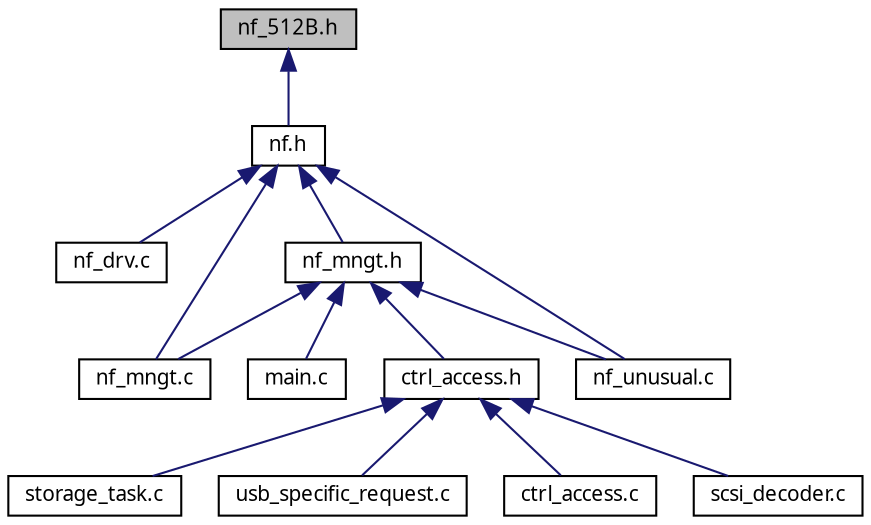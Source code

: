 digraph G
{
  edge [fontname="FreeSans.ttf",fontsize=10,labelfontname="FreeSans.ttf",labelfontsize=10];
  node [fontname="FreeSans.ttf",fontsize=10,shape=record];
  Node1 [label="nf_512B.h",height=0.2,width=0.4,color="black", fillcolor="grey75", style="filled" fontcolor="black"];
  Node1 -> Node2 [dir=back,color="midnightblue",fontsize=10,style="solid",fontname="FreeSans.ttf"];
  Node2 [label="nf.h",height=0.2,width=0.4,color="black", fillcolor="white", style="filled",URL="$a00057.html"];
  Node2 -> Node3 [dir=back,color="midnightblue",fontsize=10,style="solid",fontname="FreeSans.ttf"];
  Node3 [label="nf_drv.c",height=0.2,width=0.4,color="black", fillcolor="white", style="filled",URL="$a00060.html"];
  Node2 -> Node4 [dir=back,color="midnightblue",fontsize=10,style="solid",fontname="FreeSans.ttf"];
  Node4 [label="nf_mngt.c",height=0.2,width=0.4,color="black", fillcolor="white", style="filled",URL="$a00062.html"];
  Node2 -> Node5 [dir=back,color="midnightblue",fontsize=10,style="solid",fontname="FreeSans.ttf"];
  Node5 [label="nf_mngt.h",height=0.2,width=0.4,color="black", fillcolor="white", style="filled",URL="$a00063.html"];
  Node5 -> Node6 [dir=back,color="midnightblue",fontsize=10,style="solid",fontname="FreeSans.ttf"];
  Node6 [label="main.c",height=0.2,width=0.4,color="black", fillcolor="white", style="filled",URL="$a00052.html"];
  Node5 -> Node4 [dir=back,color="midnightblue",fontsize=10,style="solid",fontname="FreeSans.ttf"];
  Node5 -> Node7 [dir=back,color="midnightblue",fontsize=10,style="solid",fontname="FreeSans.ttf"];
  Node7 [label="nf_unusual.c",height=0.2,width=0.4,color="black", fillcolor="white", style="filled",URL="$a00064.html"];
  Node5 -> Node8 [dir=back,color="midnightblue",fontsize=10,style="solid",fontname="FreeSans.ttf"];
  Node8 [label="ctrl_access.h",height=0.2,width=0.4,color="black", fillcolor="white", style="filled",URL="$a00041.html"];
  Node8 -> Node9 [dir=back,color="midnightblue",fontsize=10,style="solid",fontname="FreeSans.ttf"];
  Node9 [label="storage_task.c",height=0.2,width=0.4,color="black", fillcolor="white", style="filled",URL="$a00074.html"];
  Node8 -> Node10 [dir=back,color="midnightblue",fontsize=10,style="solid",fontname="FreeSans.ttf"];
  Node10 [label="usb_specific_request.c",height=0.2,width=0.4,color="black", fillcolor="white", style="filled",URL="$a00088.html"];
  Node8 -> Node11 [dir=back,color="midnightblue",fontsize=10,style="solid",fontname="FreeSans.ttf"];
  Node11 [label="ctrl_access.c",height=0.2,width=0.4,color="black", fillcolor="white", style="filled",URL="$a00040.html"];
  Node8 -> Node12 [dir=back,color="midnightblue",fontsize=10,style="solid",fontname="FreeSans.ttf"];
  Node12 [label="scsi_decoder.c",height=0.2,width=0.4,color="black", fillcolor="white", style="filled",URL="$a00070.html"];
  Node2 -> Node7 [dir=back,color="midnightblue",fontsize=10,style="solid",fontname="FreeSans.ttf"];
}
